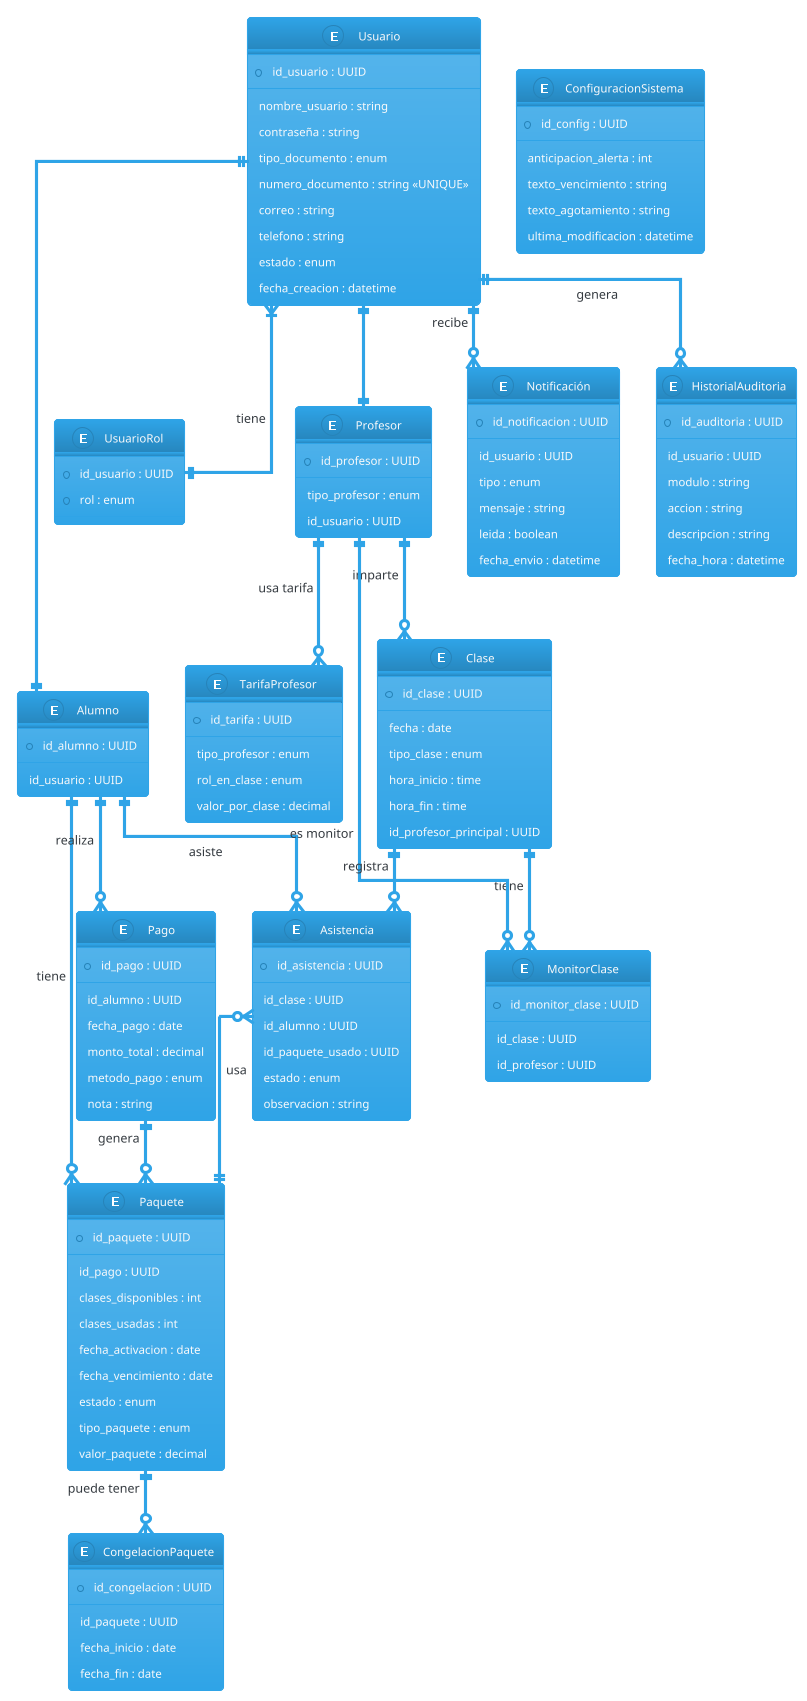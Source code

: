 
@startuml data
!theme cerulean
skinparam linetype ortho

entity "Usuario" as Usuario {
  * id_usuario : UUID
  --
  nombre_usuario : string
  contraseña : string
  tipo_documento : enum
  numero_documento : string <<UNIQUE>>
  correo : string
  telefono : string
  estado : enum
  fecha_creacion : datetime
}

entity "UsuarioRol" as UsuarioRol {
  * id_usuario : UUID
  * rol : enum
}

entity "Alumno" as Alumno {
  * id_alumno : UUID
  --
  id_usuario : UUID
}

entity "Profesor" as Profesor {
  * id_profesor : UUID
  --
  tipo_profesor : enum
  id_usuario : UUID
}

entity "TarifaProfesor" as Tarifa {
  * id_tarifa : UUID
  --
  tipo_profesor : enum
  rol_en_clase : enum
  valor_por_clase : decimal
}

entity "Clase" as Clase {
  * id_clase : UUID
  --
  fecha : date
  tipo_clase : enum
  hora_inicio : time
  hora_fin : time
  id_profesor_principal : UUID
}

entity "MonitorClase" as MonitorClase {
  * id_monitor_clase : UUID
  --
  id_clase : UUID
  id_profesor : UUID
}

entity "Asistencia" as Asistencia {
  * id_asistencia : UUID
  --
  id_clase : UUID
  id_alumno : UUID
  id_paquete_usado : UUID
  estado : enum
  observacion : string
}

entity "Paquete" as Paquete {
  * id_paquete : UUID
  --
  id_pago : UUID
  clases_disponibles : int
  clases_usadas : int
  fecha_activacion : date
  fecha_vencimiento : date
  estado : enum
  tipo_paquete : enum
  valor_paquete : decimal
}

entity "CongelacionPaquete" as Congelacion {
  * id_congelacion : UUID
  --
  id_paquete : UUID
  fecha_inicio : date
  fecha_fin : date
}

entity "Pago" as Pago {
  * id_pago : UUID
  --
  id_alumno : UUID
  fecha_pago : date
  monto_total : decimal
  metodo_pago : enum
  nota : string
}

entity "Notificación" as Notificacion {
  * id_notificacion : UUID
  --
  id_usuario : UUID
  tipo : enum
  mensaje : string
  leida : boolean
  fecha_envio : datetime
}

entity "HistorialAuditoria" as Auditoria {
  * id_auditoria : UUID
  --
  id_usuario : UUID
  modulo : string
  accion : string
  descripcion : string
  fecha_hora : datetime
}

entity "ConfiguracionSistema" as Config {
  * id_config : UUID
  --
  anticipacion_alerta : int
  texto_vencimiento : string
  texto_agotamiento : string
  ultima_modificacion : datetime
}

' Relaciones principales
Usuario }|--|| UsuarioRol : tiene
Usuario ||--|| Alumno
Usuario ||--|| Profesor
Alumno ||--o{ Paquete : "tiene"
Alumno ||--o{ Pago : "realiza"
Alumno ||--o{ Asistencia : "asiste"
Usuario ||--o{ Notificacion : "recibe"
Profesor ||--o{ Clase : "imparte"
Clase ||--o{ MonitorClase : "tiene"
MonitorClase }o--|| Profesor : "es monitor"
Clase ||--o{ Asistencia : "registra"
Asistencia }o--|| Paquete : "usa"
Pago ||--o{ Paquete : "genera"
Paquete ||--o{ Congelacion : "puede tener"
Usuario ||--o{ Auditoria : "genera"
Profesor ||--o{ Tarifa : "usa tarifa"

@enduml
